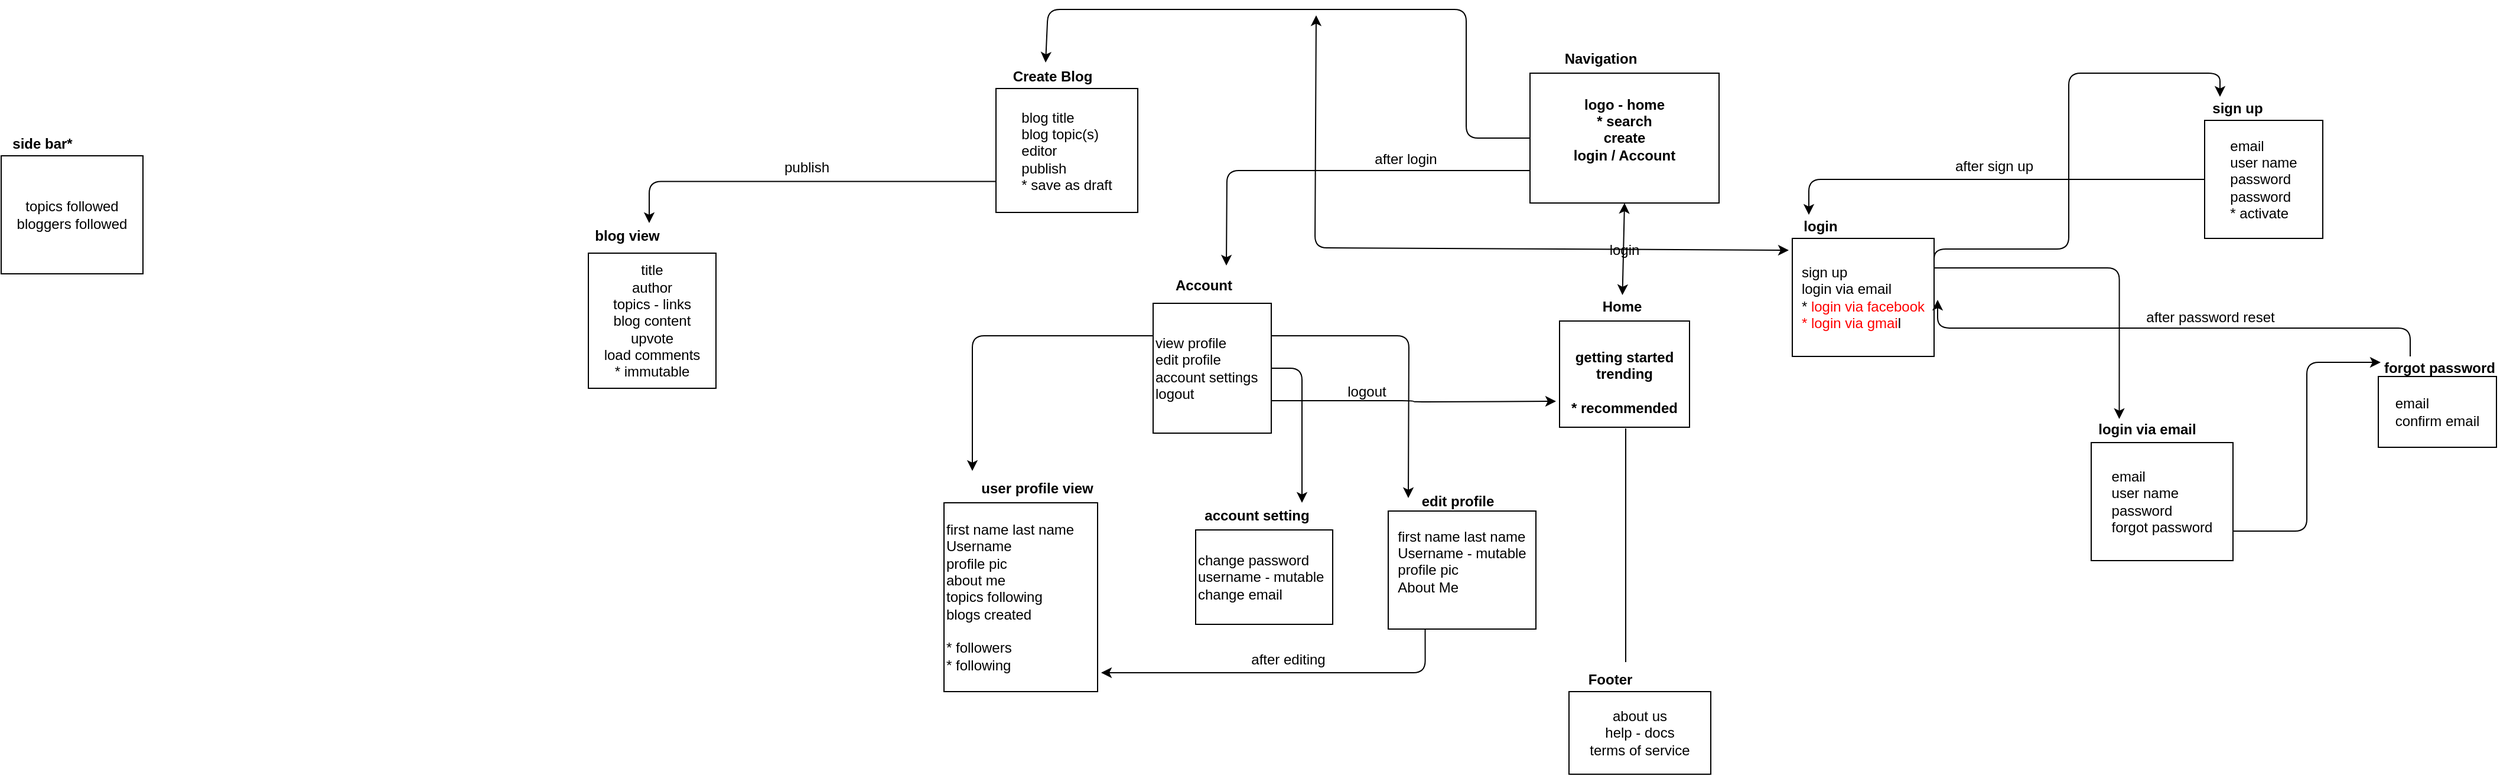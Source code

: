<mxfile version="15.0.4" type="github">
  <diagram id="prtHgNgQTEPvFCAcTncT" name="Page-1">
    <mxGraphModel dx="2888" dy="1675" grid="0" gridSize="10" guides="1" tooltips="1" connect="1" arrows="0" fold="1" page="1" pageScale="1" pageWidth="827" pageHeight="1169" math="0" shadow="0">
      <root>
        <mxCell id="0" />
        <mxCell id="1" parent="0" />
        <mxCell id="0Pe-EGKjKhxutYWMoY-T-3" style="edgeStyle=orthogonalEdgeStyle;curved=0;rounded=1;sketch=0;orthogonalLoop=1;jettySize=auto;html=1;exitX=0;exitY=0.75;exitDx=0;exitDy=0;" edge="1" parent="1" source="8EQNYQx7DyZxJMNojB_O-1">
          <mxGeometry relative="1" as="geometry">
            <mxPoint x="7" y="183" as="targetPoint" />
          </mxGeometry>
        </mxCell>
        <mxCell id="8EQNYQx7DyZxJMNojB_O-1" value="&lt;div&gt;&lt;div&gt;&lt;b&gt;logo - home&lt;br&gt;&lt;/b&gt;&lt;/div&gt;&lt;div&gt;&lt;b&gt;* search&lt;/b&gt;&lt;/div&gt;&lt;/div&gt;&lt;div&gt;&lt;b&gt;create&lt;/b&gt;&lt;/div&gt;&lt;div&gt;&lt;b&gt;login / Account&lt;br&gt;&lt;/b&gt;&lt;/div&gt;&lt;div&gt;&lt;br&gt;&lt;/div&gt;" style="rounded=0;whiteSpace=wrap;html=1;" parent="1" vertex="1">
          <mxGeometry x="264" y="20" width="160" height="110" as="geometry" />
        </mxCell>
        <mxCell id="N84xPB7PRArb7vLgZbX0-5" style="edgeStyle=orthogonalEdgeStyle;curved=0;rounded=1;sketch=0;orthogonalLoop=1;jettySize=auto;html=1;exitX=1;exitY=0.25;exitDx=0;exitDy=0;entryX=0.25;entryY=0;entryDx=0;entryDy=0;" edge="1" parent="1" source="8EQNYQx7DyZxJMNojB_O-3" target="Z2a8YiFNI8ECmcvXWg9p-1">
          <mxGeometry relative="1" as="geometry">
            <Array as="points">
              <mxPoint x="606" y="169" />
              <mxPoint x="720" y="169" />
              <mxPoint x="720" y="20" />
              <mxPoint x="848" y="20" />
            </Array>
          </mxGeometry>
        </mxCell>
        <mxCell id="N84xPB7PRArb7vLgZbX0-6" style="edgeStyle=orthogonalEdgeStyle;curved=0;rounded=1;sketch=0;orthogonalLoop=1;jettySize=auto;html=1;exitX=1;exitY=0.25;exitDx=0;exitDy=0;entryX=0.25;entryY=0;entryDx=0;entryDy=0;" edge="1" parent="1" source="8EQNYQx7DyZxJMNojB_O-3" target="Z2a8YiFNI8ECmcvXWg9p-8">
          <mxGeometry relative="1" as="geometry" />
        </mxCell>
        <mxCell id="8EQNYQx7DyZxJMNojB_O-3" value="&lt;div align=&quot;left&quot;&gt;sign up&lt;br&gt;&lt;/div&gt;&lt;div align=&quot;left&quot;&gt;login via email&lt;/div&gt;&lt;div align=&quot;left&quot;&gt;*&lt;font color=&quot;#ff0000&quot;&gt; login via facebook&lt;/font&gt;&lt;/div&gt;&lt;div align=&quot;left&quot;&gt;&lt;font color=&quot;#ff0000&quot;&gt;* login via gmai&lt;/font&gt;l&lt;br&gt;&lt;/div&gt;" style="rounded=0;whiteSpace=wrap;html=1;" parent="1" vertex="1">
          <mxGeometry x="486" y="160" width="120" height="100" as="geometry" />
        </mxCell>
        <mxCell id="8EQNYQx7DyZxJMNojB_O-4" value="&lt;b&gt;login&lt;/b&gt;" style="text;html=1;strokeColor=none;fillColor=none;align=center;verticalAlign=middle;whiteSpace=wrap;rounded=0;" parent="1" vertex="1">
          <mxGeometry x="490" y="140" width="40" height="20" as="geometry" />
        </mxCell>
        <mxCell id="8EQNYQx7DyZxJMNojB_O-5" value="&lt;b&gt;Navigation&lt;/b&gt;" style="text;html=1;strokeColor=none;fillColor=none;align=center;verticalAlign=middle;whiteSpace=wrap;rounded=0;" parent="1" vertex="1">
          <mxGeometry x="289" y="-2.5" width="70" height="20" as="geometry" />
        </mxCell>
        <mxCell id="0Pe-EGKjKhxutYWMoY-T-2" style="edgeStyle=orthogonalEdgeStyle;curved=0;rounded=1;sketch=0;orthogonalLoop=1;jettySize=auto;html=1;exitX=1;exitY=0.25;exitDx=0;exitDy=0;" edge="1" parent="1" source="8EQNYQx7DyZxJMNojB_O-12">
          <mxGeometry relative="1" as="geometry">
            <mxPoint x="161" y="380" as="targetPoint" />
          </mxGeometry>
        </mxCell>
        <mxCell id="N84xPB7PRArb7vLgZbX0-3" style="edgeStyle=orthogonalEdgeStyle;curved=0;rounded=1;sketch=0;orthogonalLoop=1;jettySize=auto;html=1;exitX=1;exitY=0.75;exitDx=0;exitDy=0;" edge="1" parent="1" source="8EQNYQx7DyZxJMNojB_O-12">
          <mxGeometry relative="1" as="geometry">
            <mxPoint x="286" y="298" as="targetPoint" />
          </mxGeometry>
        </mxCell>
        <mxCell id="N84xPB7PRArb7vLgZbX0-32" style="edgeStyle=orthogonalEdgeStyle;curved=0;rounded=1;sketch=0;orthogonalLoop=1;jettySize=auto;html=1;exitX=0;exitY=0.25;exitDx=0;exitDy=0;entryX=0;entryY=0;entryDx=0;entryDy=0;" edge="1" parent="1" source="8EQNYQx7DyZxJMNojB_O-12" target="8EQNYQx7DyZxJMNojB_O-27">
          <mxGeometry relative="1" as="geometry" />
        </mxCell>
        <mxCell id="N84xPB7PRArb7vLgZbX0-34" style="edgeStyle=orthogonalEdgeStyle;curved=0;rounded=1;sketch=0;orthogonalLoop=1;jettySize=auto;html=1;exitX=1;exitY=0.5;exitDx=0;exitDy=0;entryX=0.88;entryY=-0.2;entryDx=0;entryDy=0;entryPerimeter=0;" edge="1" parent="1" source="8EQNYQx7DyZxJMNojB_O-12" target="y3A3pCyBqQIWZJFm6sRN-4">
          <mxGeometry relative="1" as="geometry" />
        </mxCell>
        <mxCell id="8EQNYQx7DyZxJMNojB_O-12" value="&lt;div&gt;view profile&lt;/div&gt;&lt;div&gt;edit profile&lt;/div&gt;&lt;div&gt;account settings&lt;/div&gt;&lt;div&gt;logout&lt;br&gt;&lt;/div&gt;" style="rounded=0;whiteSpace=wrap;html=1;align=left;" parent="1" vertex="1">
          <mxGeometry x="-55" y="215" width="100" height="110" as="geometry" />
        </mxCell>
        <mxCell id="8EQNYQx7DyZxJMNojB_O-17" value="&lt;b&gt;Account&lt;/b&gt;" style="text;html=1;strokeColor=none;fillColor=none;align=center;verticalAlign=middle;whiteSpace=wrap;rounded=0;" parent="1" vertex="1">
          <mxGeometry x="-32" y="190" width="40" height="20" as="geometry" />
        </mxCell>
        <mxCell id="8EQNYQx7DyZxJMNojB_O-27" value="&lt;b&gt;user profile view&lt;/b&gt;" style="text;html=1;strokeColor=none;fillColor=none;align=center;verticalAlign=middle;whiteSpace=wrap;rounded=0;" parent="1" vertex="1">
          <mxGeometry x="-208" y="357" width="110" height="30" as="geometry" />
        </mxCell>
        <mxCell id="N84xPB7PRArb7vLgZbX0-40" style="edgeStyle=orthogonalEdgeStyle;curved=0;rounded=1;sketch=0;orthogonalLoop=1;jettySize=auto;html=1;exitX=0.25;exitY=1;exitDx=0;exitDy=0;entryX=1.023;entryY=0.9;entryDx=0;entryDy=0;entryPerimeter=0;" edge="1" parent="1" source="8EQNYQx7DyZxJMNojB_O-29" target="8EQNYQx7DyZxJMNojB_O-30">
          <mxGeometry relative="1" as="geometry" />
        </mxCell>
        <mxCell id="8EQNYQx7DyZxJMNojB_O-29" value="&lt;div align=&quot;left&quot;&gt;first name last name&lt;br&gt;&lt;/div&gt;&lt;div align=&quot;left&quot;&gt;Username - mutable&lt;br&gt;&lt;/div&gt;&lt;div align=&quot;left&quot;&gt;profile pic&lt;/div&gt;&lt;div align=&quot;left&quot;&gt;About Me&lt;br&gt;&lt;/div&gt;&lt;div align=&quot;left&quot;&gt;&lt;br&gt;&lt;/div&gt;" style="rounded=0;whiteSpace=wrap;html=1;align=center;" parent="1" vertex="1">
          <mxGeometry x="144" y="391" width="125" height="100" as="geometry" />
        </mxCell>
        <mxCell id="8EQNYQx7DyZxJMNojB_O-30" value="&lt;div align=&quot;left&quot;&gt;first name last name&lt;br&gt;&lt;/div&gt;&lt;div align=&quot;left&quot;&gt;Username&lt;br&gt;&lt;/div&gt;&lt;div align=&quot;left&quot;&gt;profile pic&lt;/div&gt;&lt;div align=&quot;left&quot;&gt;about me&lt;br&gt;&lt;/div&gt;&lt;div align=&quot;left&quot;&gt;topics following&lt;br&gt;&lt;/div&gt;&lt;div align=&quot;left&quot;&gt;blogs created&lt;/div&gt;&lt;div align=&quot;left&quot;&gt;&lt;br&gt;&lt;/div&gt;&lt;div align=&quot;left&quot;&gt;* followers&lt;/div&gt;&lt;div align=&quot;left&quot;&gt;* following&lt;br&gt;&lt;/div&gt;" style="rounded=0;whiteSpace=wrap;html=1;align=left;" parent="1" vertex="1">
          <mxGeometry x="-232" y="384" width="130" height="160" as="geometry" />
        </mxCell>
        <mxCell id="8EQNYQx7DyZxJMNojB_O-32" value="&lt;b&gt;edit profile&lt;br&gt;&lt;/b&gt;" style="text;html=1;strokeColor=none;fillColor=none;align=center;verticalAlign=middle;whiteSpace=wrap;rounded=0;" parent="1" vertex="1">
          <mxGeometry x="158" y="368" width="90" height="30" as="geometry" />
        </mxCell>
        <mxCell id="8EQNYQx7DyZxJMNojB_O-40" value="&lt;b&gt;Create Blog&lt;br&gt;&lt;/b&gt;" style="text;html=1;strokeColor=none;fillColor=none;align=center;verticalAlign=middle;whiteSpace=wrap;rounded=0;" parent="1" vertex="1">
          <mxGeometry x="-180" y="13" width="80" height="20" as="geometry" />
        </mxCell>
        <mxCell id="N84xPB7PRArb7vLgZbX0-18" style="edgeStyle=orthogonalEdgeStyle;curved=0;rounded=1;sketch=0;orthogonalLoop=1;jettySize=auto;html=1;exitX=0;exitY=0.75;exitDx=0;exitDy=0;entryX=0.75;entryY=0;entryDx=0;entryDy=0;" edge="1" parent="1" source="8EQNYQx7DyZxJMNojB_O-44" target="N84xPB7PRArb7vLgZbX0-17">
          <mxGeometry relative="1" as="geometry" />
        </mxCell>
        <mxCell id="8EQNYQx7DyZxJMNojB_O-44" value="&lt;div align=&quot;left&quot;&gt;blog title&lt;/div&gt;&lt;div align=&quot;left&quot;&gt;blog topic(s)&lt;/div&gt;&lt;div align=&quot;left&quot;&gt;editor&lt;/div&gt;&lt;div align=&quot;left&quot;&gt;publish&lt;br&gt;&lt;/div&gt;&lt;div align=&quot;left&quot;&gt;* save as draft&lt;br&gt;&lt;/div&gt;" style="rounded=0;whiteSpace=wrap;html=1;align=center;" parent="1" vertex="1">
          <mxGeometry x="-188" y="33" width="120" height="105" as="geometry" />
        </mxCell>
        <mxCell id="8EQNYQx7DyZxJMNojB_O-47" value="&lt;div&gt;&lt;b&gt;&lt;br&gt;&lt;/b&gt;&lt;/div&gt;&lt;div&gt;&lt;b&gt;getting started&lt;/b&gt;&lt;/div&gt;&lt;div&gt;&lt;b&gt;trending&lt;br&gt;&lt;/b&gt;&lt;/div&gt;&lt;div&gt;&lt;b&gt;&lt;br&gt;&lt;/b&gt;&lt;/div&gt;&lt;div&gt;&lt;b&gt;* recommended&lt;br&gt;&lt;/b&gt;&lt;/div&gt;" style="rounded=0;whiteSpace=wrap;html=1;align=center;" parent="1" vertex="1">
          <mxGeometry x="289" y="230" width="110" height="90" as="geometry" />
        </mxCell>
        <mxCell id="8EQNYQx7DyZxJMNojB_O-48" value="&lt;b&gt;Home&lt;/b&gt;" style="text;html=1;strokeColor=none;fillColor=none;align=center;verticalAlign=middle;whiteSpace=wrap;rounded=0;" parent="1" vertex="1">
          <mxGeometry x="322" y="208" width="40" height="20" as="geometry" />
        </mxCell>
        <mxCell id="Z2a8YiFNI8ECmcvXWg9p-1" value="&lt;b&gt;sign up&lt;/b&gt;" style="text;html=1;strokeColor=none;fillColor=none;align=center;verticalAlign=middle;whiteSpace=wrap;rounded=0;" parent="1" vertex="1">
          <mxGeometry x="833" y="40" width="60" height="20" as="geometry" />
        </mxCell>
        <mxCell id="N84xPB7PRArb7vLgZbX0-36" style="edgeStyle=orthogonalEdgeStyle;curved=0;rounded=1;sketch=0;orthogonalLoop=1;jettySize=auto;html=1;exitX=0;exitY=0.5;exitDx=0;exitDy=0;entryX=0.25;entryY=0;entryDx=0;entryDy=0;" edge="1" parent="1" source="Z2a8YiFNI8ECmcvXWg9p-3" target="8EQNYQx7DyZxJMNojB_O-4">
          <mxGeometry relative="1" as="geometry">
            <mxPoint x="556" y="102" as="targetPoint" />
          </mxGeometry>
        </mxCell>
        <mxCell id="Z2a8YiFNI8ECmcvXWg9p-3" value="&lt;div align=&quot;left&quot;&gt;email&lt;/div&gt;&lt;div align=&quot;left&quot;&gt;user name&lt;/div&gt;&lt;div align=&quot;left&quot;&gt;password&lt;/div&gt;&lt;div align=&quot;left&quot;&gt;password&lt;/div&gt;&lt;div align=&quot;left&quot;&gt;* activate&lt;br&gt;&lt;/div&gt;" style="rounded=0;whiteSpace=wrap;html=1;" parent="1" vertex="1">
          <mxGeometry x="835" y="60" width="100" height="100" as="geometry" />
        </mxCell>
        <mxCell id="Z2a8YiFNI8ECmcvXWg9p-8" value="&lt;b&gt;login via email&lt;br&gt;&lt;/b&gt;" style="text;html=1;strokeColor=none;fillColor=none;align=center;verticalAlign=middle;whiteSpace=wrap;rounded=0;" parent="1" vertex="1">
          <mxGeometry x="739" y="313" width="95" height="18" as="geometry" />
        </mxCell>
        <mxCell id="N84xPB7PRArb7vLgZbX0-7" style="edgeStyle=orthogonalEdgeStyle;curved=0;rounded=1;sketch=0;orthogonalLoop=1;jettySize=auto;html=1;exitX=1;exitY=0.75;exitDx=0;exitDy=0;entryX=0;entryY=0.25;entryDx=0;entryDy=0;" edge="1" parent="1" source="Z2a8YiFNI8ECmcvXWg9p-9" target="Z2a8YiFNI8ECmcvXWg9p-14">
          <mxGeometry relative="1" as="geometry" />
        </mxCell>
        <mxCell id="Z2a8YiFNI8ECmcvXWg9p-9" value="&lt;div align=&quot;left&quot;&gt;email&lt;/div&gt;&lt;div align=&quot;left&quot;&gt;user name&lt;/div&gt;&lt;div align=&quot;left&quot;&gt;password&lt;/div&gt;&lt;div align=&quot;left&quot;&gt;forgot password&lt;br&gt;&lt;/div&gt;" style="rounded=0;whiteSpace=wrap;html=1;" parent="1" vertex="1">
          <mxGeometry x="739" y="333" width="120" height="100" as="geometry" />
        </mxCell>
        <mxCell id="Z2a8YiFNI8ECmcvXWg9p-12" value="&lt;div align=&quot;left&quot;&gt;email&lt;/div&gt;&lt;div align=&quot;left&quot;&gt;confirm email&lt;br&gt;&lt;/div&gt;" style="rounded=0;whiteSpace=wrap;html=1;" parent="1" vertex="1">
          <mxGeometry x="982" y="277" width="100" height="60" as="geometry" />
        </mxCell>
        <mxCell id="N84xPB7PRArb7vLgZbX0-38" style="edgeStyle=orthogonalEdgeStyle;curved=0;rounded=1;sketch=0;orthogonalLoop=1;jettySize=auto;html=1;exitX=0.25;exitY=0;exitDx=0;exitDy=0;" edge="1" parent="1" source="Z2a8YiFNI8ECmcvXWg9p-14">
          <mxGeometry relative="1" as="geometry">
            <mxPoint x="609" y="212" as="targetPoint" />
            <Array as="points">
              <mxPoint x="1009" y="236" />
              <mxPoint x="609" y="236" />
            </Array>
          </mxGeometry>
        </mxCell>
        <mxCell id="Z2a8YiFNI8ECmcvXWg9p-14" value="&lt;b&gt;forgot password&lt;/b&gt;" style="text;html=1;strokeColor=none;fillColor=none;align=center;verticalAlign=middle;whiteSpace=wrap;rounded=0;" parent="1" vertex="1">
          <mxGeometry x="984" y="260" width="100" height="20" as="geometry" />
        </mxCell>
        <mxCell id="Z2a8YiFNI8ECmcvXWg9p-18" value="&lt;div&gt;topics followed&lt;/div&gt;&lt;div&gt;bloggers followed&lt;br&gt;&lt;/div&gt;" style="rounded=0;whiteSpace=wrap;html=1;" parent="1" vertex="1">
          <mxGeometry x="-1030" y="90" width="120" height="100" as="geometry" />
        </mxCell>
        <mxCell id="Z2a8YiFNI8ECmcvXWg9p-20" value="&lt;b&gt;side bar*&lt;/b&gt;" style="text;html=1;strokeColor=none;fillColor=none;align=center;verticalAlign=middle;whiteSpace=wrap;rounded=0;" parent="1" vertex="1">
          <mxGeometry x="-1030" y="70" width="70" height="20" as="geometry" />
        </mxCell>
        <mxCell id="Z2a8YiFNI8ECmcvXWg9p-21" value="&lt;div&gt;about us&lt;/div&gt;&lt;div&gt;help - docs&lt;br&gt;&lt;/div&gt;&lt;div&gt;terms of service&lt;br&gt;&lt;/div&gt;" style="rounded=0;whiteSpace=wrap;html=1;" parent="1" vertex="1">
          <mxGeometry x="297" y="544" width="120" height="70" as="geometry" />
        </mxCell>
        <mxCell id="Z2a8YiFNI8ECmcvXWg9p-24" value="&lt;b&gt;Footer&lt;/b&gt;" style="text;html=1;strokeColor=none;fillColor=none;align=center;verticalAlign=middle;whiteSpace=wrap;rounded=0;" parent="1" vertex="1">
          <mxGeometry x="297" y="524" width="70" height="20" as="geometry" />
        </mxCell>
        <mxCell id="y3A3pCyBqQIWZJFm6sRN-3" value="&lt;div&gt;change password&lt;/div&gt;&lt;div&gt;username - mutable&lt;/div&gt;&lt;div&gt;change email&lt;br&gt;&lt;/div&gt;" style="rounded=0;whiteSpace=wrap;html=1;align=left;" parent="1" vertex="1">
          <mxGeometry x="-19" y="407" width="116" height="80" as="geometry" />
        </mxCell>
        <mxCell id="y3A3pCyBqQIWZJFm6sRN-4" value="&lt;b&gt;account setting&lt;/b&gt;" style="text;html=1;strokeColor=none;fillColor=none;align=center;verticalAlign=middle;whiteSpace=wrap;rounded=0;" parent="1" vertex="1">
          <mxGeometry x="-17" y="387" width="100" height="15" as="geometry" />
        </mxCell>
        <mxCell id="N84xPB7PRArb7vLgZbX0-1" value="" style="endArrow=none;html=1;" edge="1" parent="1">
          <mxGeometry width="50" height="50" relative="1" as="geometry">
            <mxPoint x="345" y="519" as="sourcePoint" />
            <mxPoint x="345" y="321" as="targetPoint" />
            <Array as="points">
              <mxPoint x="345" y="430" />
            </Array>
          </mxGeometry>
        </mxCell>
        <mxCell id="N84xPB7PRArb7vLgZbX0-4" value="logout" style="text;html=1;strokeColor=none;fillColor=none;align=center;verticalAlign=middle;whiteSpace=wrap;rounded=0;sketch=0;" vertex="1" parent="1">
          <mxGeometry x="106" y="272" width="40" height="36" as="geometry" />
        </mxCell>
        <mxCell id="N84xPB7PRArb7vLgZbX0-15" value="" style="endArrow=classic;startArrow=classic;html=1;exitX=-0.025;exitY=0.1;exitDx=0;exitDy=0;exitPerimeter=0;entryX=0.75;entryY=1;entryDx=0;entryDy=0;" edge="1" parent="1" source="8EQNYQx7DyZxJMNojB_O-3">
          <mxGeometry width="50" height="50" relative="1" as="geometry">
            <mxPoint x="196" y="186" as="sourcePoint" />
            <mxPoint x="83" y="-29" as="targetPoint" />
            <Array as="points">
              <mxPoint x="82" y="168" />
            </Array>
          </mxGeometry>
        </mxCell>
        <mxCell id="N84xPB7PRArb7vLgZbX0-16" value="&lt;div&gt;title&lt;/div&gt;&lt;div&gt;author&lt;/div&gt;&lt;div&gt;topics - links&lt;/div&gt;&lt;div&gt;blog content&lt;/div&gt;&lt;div&gt;upvote&lt;/div&gt;&lt;div&gt;load comments&lt;/div&gt;&lt;div&gt;* immutable&lt;br&gt;&lt;/div&gt;" style="rounded=0;whiteSpace=wrap;html=1;sketch=0;" vertex="1" parent="1">
          <mxGeometry x="-533" y="172.5" width="108" height="114.5" as="geometry" />
        </mxCell>
        <mxCell id="N84xPB7PRArb7vLgZbX0-17" value="&lt;b&gt;blog view&lt;/b&gt;" style="text;html=1;strokeColor=none;fillColor=none;align=center;verticalAlign=middle;whiteSpace=wrap;rounded=0;sketch=0;" vertex="1" parent="1">
          <mxGeometry x="-537" y="147" width="74" height="22" as="geometry" />
        </mxCell>
        <mxCell id="N84xPB7PRArb7vLgZbX0-23" value="publish" style="text;html=1;strokeColor=none;fillColor=none;align=center;verticalAlign=middle;whiteSpace=wrap;rounded=0;sketch=0;" vertex="1" parent="1">
          <mxGeometry x="-368" y="90" width="40" height="20" as="geometry" />
        </mxCell>
        <mxCell id="N84xPB7PRArb7vLgZbX0-26" value="" style="endArrow=classic;startArrow=classic;html=1;entryX=0.5;entryY=1;entryDx=0;entryDy=0;" edge="1" parent="1" source="8EQNYQx7DyZxJMNojB_O-48" target="8EQNYQx7DyZxJMNojB_O-1">
          <mxGeometry width="50" height="50" relative="1" as="geometry">
            <mxPoint x="160" y="166" as="sourcePoint" />
            <mxPoint x="210" y="116" as="targetPoint" />
          </mxGeometry>
        </mxCell>
        <mxCell id="N84xPB7PRArb7vLgZbX0-29" value="" style="endArrow=classic;html=1;exitX=0;exitY=0.5;exitDx=0;exitDy=0;entryX=0.425;entryY=-0.1;entryDx=0;entryDy=0;entryPerimeter=0;" edge="1" parent="1" source="8EQNYQx7DyZxJMNojB_O-1" target="8EQNYQx7DyZxJMNojB_O-40">
          <mxGeometry width="50" height="50" relative="1" as="geometry">
            <mxPoint x="160" y="166" as="sourcePoint" />
            <mxPoint x="-118" y="-34" as="targetPoint" />
            <Array as="points">
              <mxPoint x="210" y="75" />
              <mxPoint x="210" y="-34" />
              <mxPoint x="-144" y="-34" />
            </Array>
          </mxGeometry>
        </mxCell>
        <mxCell id="N84xPB7PRArb7vLgZbX0-30" value="login" style="text;html=1;strokeColor=none;fillColor=none;align=center;verticalAlign=middle;whiteSpace=wrap;rounded=0;sketch=0;" vertex="1" parent="1">
          <mxGeometry x="324" y="160" width="40" height="20" as="geometry" />
        </mxCell>
        <mxCell id="N84xPB7PRArb7vLgZbX0-35" value="after login" style="text;html=1;strokeColor=none;fillColor=none;align=center;verticalAlign=middle;whiteSpace=wrap;rounded=0;sketch=0;" vertex="1" parent="1">
          <mxGeometry x="125" y="85" width="68" height="16" as="geometry" />
        </mxCell>
        <mxCell id="N84xPB7PRArb7vLgZbX0-37" value="after sign up" style="text;html=1;strokeColor=none;fillColor=none;align=center;verticalAlign=middle;whiteSpace=wrap;rounded=0;sketch=0;" vertex="1" parent="1">
          <mxGeometry x="619" y="90" width="76" height="17" as="geometry" />
        </mxCell>
        <mxCell id="N84xPB7PRArb7vLgZbX0-39" value="after password reset" style="text;html=1;strokeColor=none;fillColor=none;align=center;verticalAlign=middle;whiteSpace=wrap;rounded=0;sketch=0;" vertex="1" parent="1">
          <mxGeometry x="778" y="218" width="124" height="17" as="geometry" />
        </mxCell>
        <mxCell id="N84xPB7PRArb7vLgZbX0-41" value="after editing" style="text;html=1;strokeColor=none;fillColor=none;align=center;verticalAlign=middle;whiteSpace=wrap;rounded=0;sketch=0;" vertex="1" parent="1">
          <mxGeometry x="25" y="507" width="69" height="19" as="geometry" />
        </mxCell>
      </root>
    </mxGraphModel>
  </diagram>
</mxfile>
